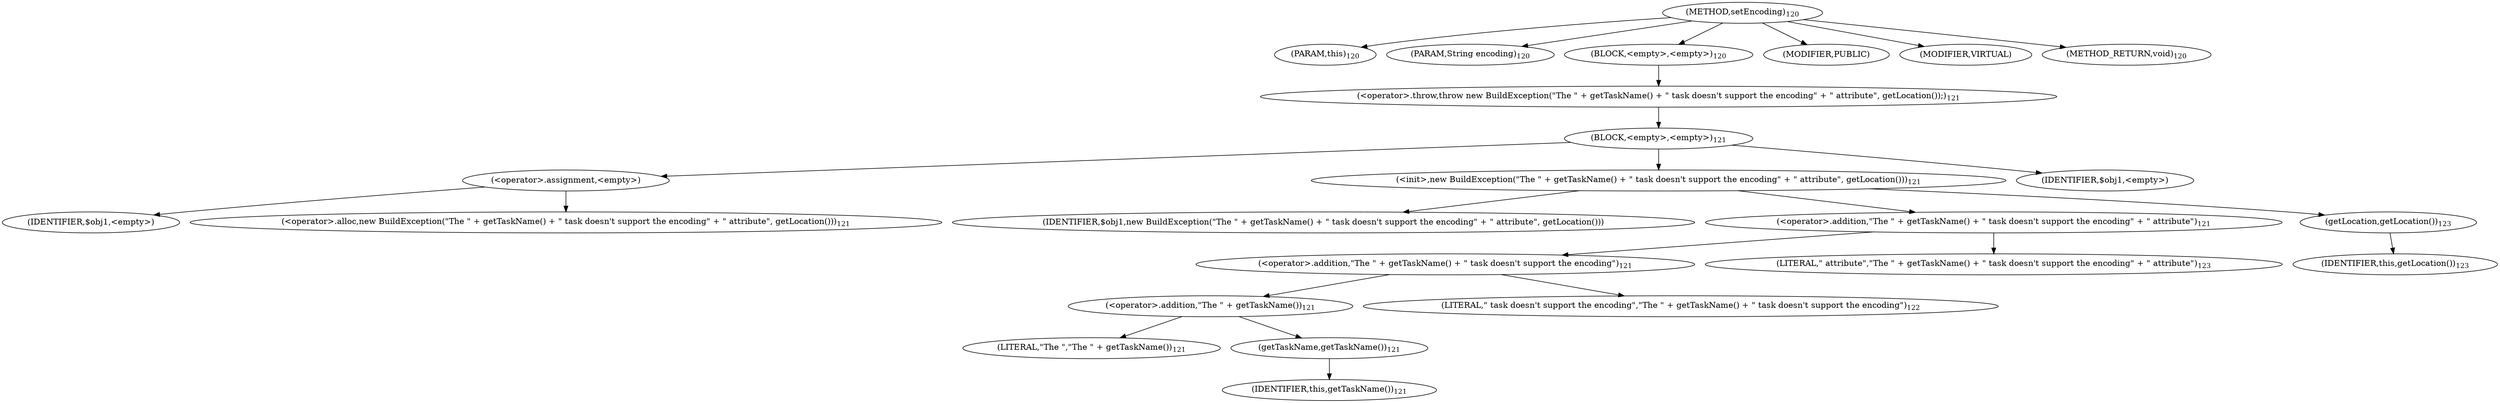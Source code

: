 digraph "setEncoding" {  
"41" [label = <(METHOD,setEncoding)<SUB>120</SUB>> ]
"4" [label = <(PARAM,this)<SUB>120</SUB>> ]
"42" [label = <(PARAM,String encoding)<SUB>120</SUB>> ]
"43" [label = <(BLOCK,&lt;empty&gt;,&lt;empty&gt;)<SUB>120</SUB>> ]
"44" [label = <(&lt;operator&gt;.throw,throw new BuildException(&quot;The &quot; + getTaskName() + &quot; task doesn't support the encoding&quot; + &quot; attribute&quot;, getLocation());)<SUB>121</SUB>> ]
"45" [label = <(BLOCK,&lt;empty&gt;,&lt;empty&gt;)<SUB>121</SUB>> ]
"46" [label = <(&lt;operator&gt;.assignment,&lt;empty&gt;)> ]
"47" [label = <(IDENTIFIER,$obj1,&lt;empty&gt;)> ]
"48" [label = <(&lt;operator&gt;.alloc,new BuildException(&quot;The &quot; + getTaskName() + &quot; task doesn't support the encoding&quot; + &quot; attribute&quot;, getLocation()))<SUB>121</SUB>> ]
"49" [label = <(&lt;init&gt;,new BuildException(&quot;The &quot; + getTaskName() + &quot; task doesn't support the encoding&quot; + &quot; attribute&quot;, getLocation()))<SUB>121</SUB>> ]
"50" [label = <(IDENTIFIER,$obj1,new BuildException(&quot;The &quot; + getTaskName() + &quot; task doesn't support the encoding&quot; + &quot; attribute&quot;, getLocation()))> ]
"51" [label = <(&lt;operator&gt;.addition,&quot;The &quot; + getTaskName() + &quot; task doesn't support the encoding&quot; + &quot; attribute&quot;)<SUB>121</SUB>> ]
"52" [label = <(&lt;operator&gt;.addition,&quot;The &quot; + getTaskName() + &quot; task doesn't support the encoding&quot;)<SUB>121</SUB>> ]
"53" [label = <(&lt;operator&gt;.addition,&quot;The &quot; + getTaskName())<SUB>121</SUB>> ]
"54" [label = <(LITERAL,&quot;The &quot;,&quot;The &quot; + getTaskName())<SUB>121</SUB>> ]
"55" [label = <(getTaskName,getTaskName())<SUB>121</SUB>> ]
"3" [label = <(IDENTIFIER,this,getTaskName())<SUB>121</SUB>> ]
"56" [label = <(LITERAL,&quot; task doesn't support the encoding&quot;,&quot;The &quot; + getTaskName() + &quot; task doesn't support the encoding&quot;)<SUB>122</SUB>> ]
"57" [label = <(LITERAL,&quot; attribute&quot;,&quot;The &quot; + getTaskName() + &quot; task doesn't support the encoding&quot; + &quot; attribute&quot;)<SUB>123</SUB>> ]
"58" [label = <(getLocation,getLocation())<SUB>123</SUB>> ]
"5" [label = <(IDENTIFIER,this,getLocation())<SUB>123</SUB>> ]
"59" [label = <(IDENTIFIER,$obj1,&lt;empty&gt;)> ]
"60" [label = <(MODIFIER,PUBLIC)> ]
"61" [label = <(MODIFIER,VIRTUAL)> ]
"62" [label = <(METHOD_RETURN,void)<SUB>120</SUB>> ]
  "41" -> "4" 
  "41" -> "42" 
  "41" -> "43" 
  "41" -> "60" 
  "41" -> "61" 
  "41" -> "62" 
  "43" -> "44" 
  "44" -> "45" 
  "45" -> "46" 
  "45" -> "49" 
  "45" -> "59" 
  "46" -> "47" 
  "46" -> "48" 
  "49" -> "50" 
  "49" -> "51" 
  "49" -> "58" 
  "51" -> "52" 
  "51" -> "57" 
  "52" -> "53" 
  "52" -> "56" 
  "53" -> "54" 
  "53" -> "55" 
  "55" -> "3" 
  "58" -> "5" 
}
